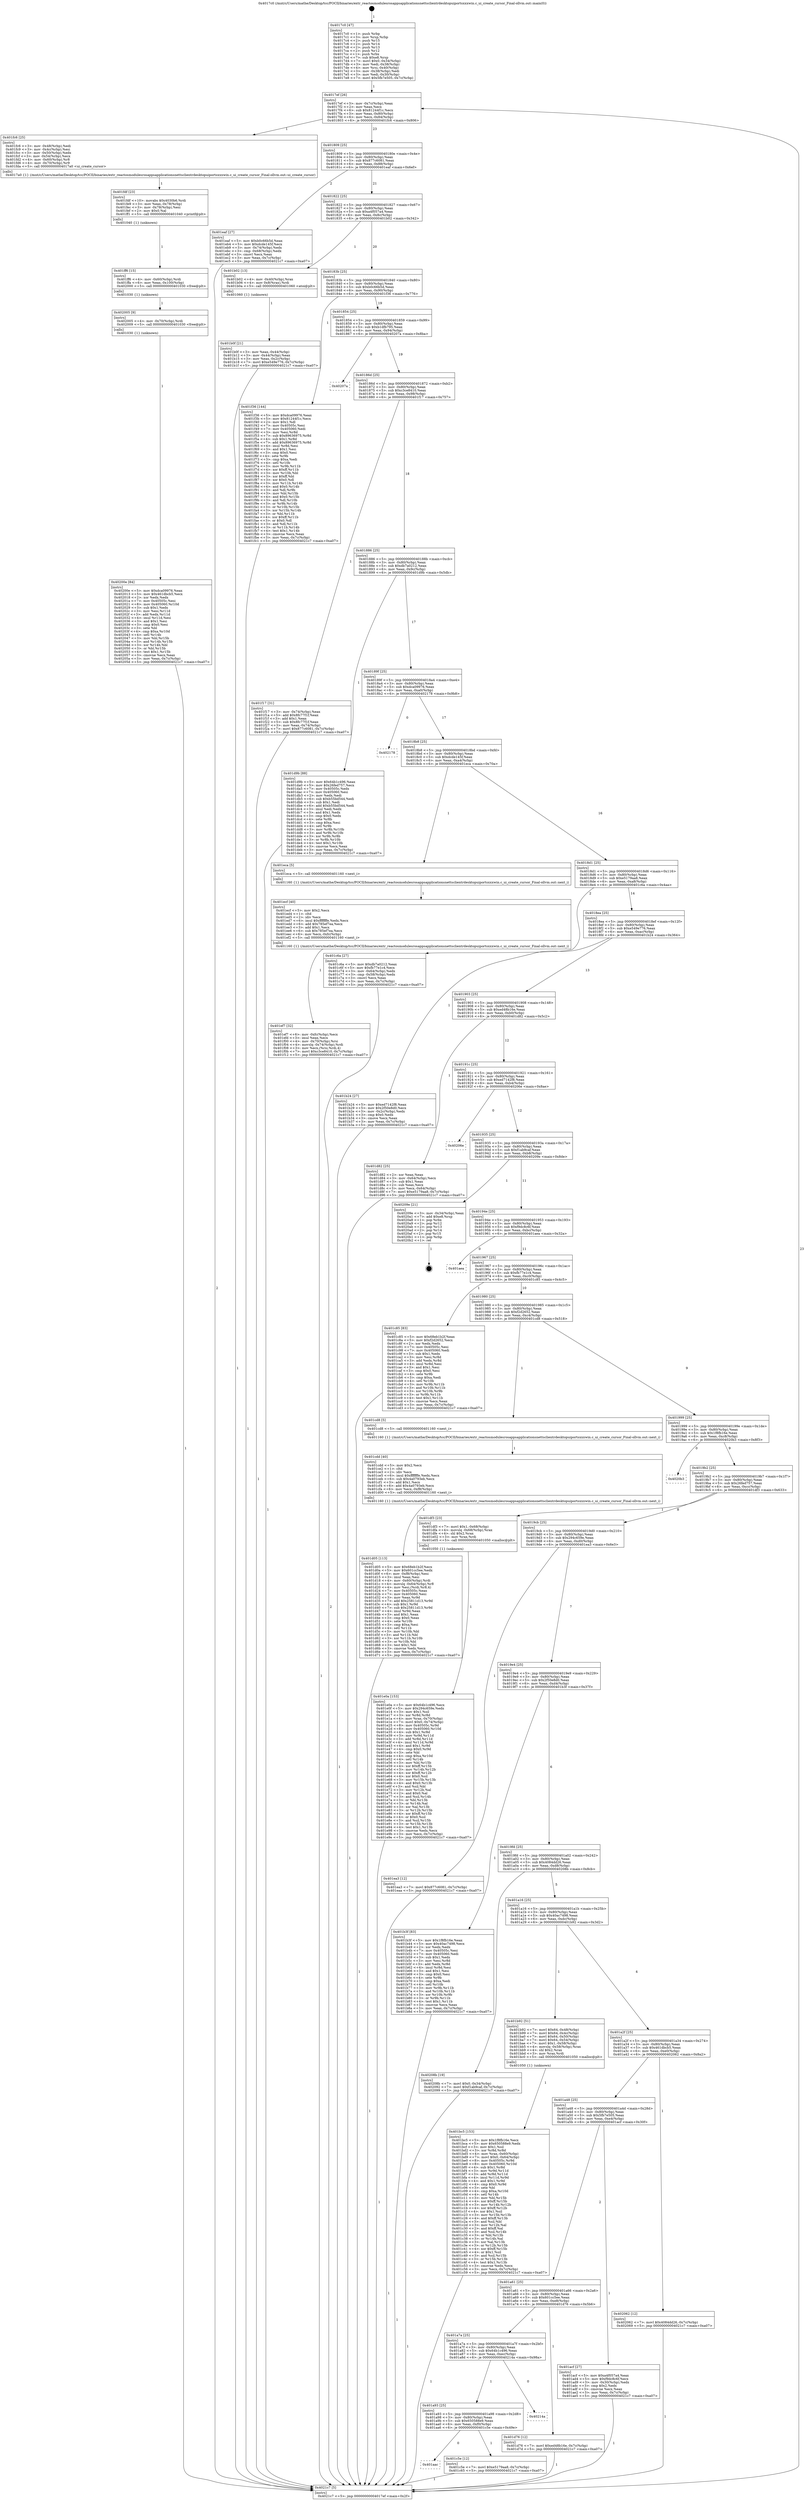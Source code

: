 digraph "0x4017c0" {
  label = "0x4017c0 (/mnt/c/Users/mathe/Desktop/tcc/POCII/binaries/extr_reactosmodulesrosappsapplicationsnettsclientrdesktopuiportsxxxwin.c_ui_create_cursor_Final-ollvm.out::main(0))"
  labelloc = "t"
  node[shape=record]

  Entry [label="",width=0.3,height=0.3,shape=circle,fillcolor=black,style=filled]
  "0x4017ef" [label="{
     0x4017ef [26]\l
     | [instrs]\l
     &nbsp;&nbsp;0x4017ef \<+3\>: mov -0x7c(%rbp),%eax\l
     &nbsp;&nbsp;0x4017f2 \<+2\>: mov %eax,%ecx\l
     &nbsp;&nbsp;0x4017f4 \<+6\>: sub $0x81244f1c,%ecx\l
     &nbsp;&nbsp;0x4017fa \<+3\>: mov %eax,-0x80(%rbp)\l
     &nbsp;&nbsp;0x4017fd \<+6\>: mov %ecx,-0x84(%rbp)\l
     &nbsp;&nbsp;0x401803 \<+6\>: je 0000000000401fc6 \<main+0x806\>\l
  }"]
  "0x401fc6" [label="{
     0x401fc6 [25]\l
     | [instrs]\l
     &nbsp;&nbsp;0x401fc6 \<+3\>: mov -0x48(%rbp),%edi\l
     &nbsp;&nbsp;0x401fc9 \<+3\>: mov -0x4c(%rbp),%esi\l
     &nbsp;&nbsp;0x401fcc \<+3\>: mov -0x50(%rbp),%edx\l
     &nbsp;&nbsp;0x401fcf \<+3\>: mov -0x54(%rbp),%ecx\l
     &nbsp;&nbsp;0x401fd2 \<+4\>: mov -0x60(%rbp),%r8\l
     &nbsp;&nbsp;0x401fd6 \<+4\>: mov -0x70(%rbp),%r9\l
     &nbsp;&nbsp;0x401fda \<+5\>: call 00000000004017a0 \<ui_create_cursor\>\l
     | [calls]\l
     &nbsp;&nbsp;0x4017a0 \{1\} (/mnt/c/Users/mathe/Desktop/tcc/POCII/binaries/extr_reactosmodulesrosappsapplicationsnettsclientrdesktopuiportsxxxwin.c_ui_create_cursor_Final-ollvm.out::ui_create_cursor)\l
  }"]
  "0x401809" [label="{
     0x401809 [25]\l
     | [instrs]\l
     &nbsp;&nbsp;0x401809 \<+5\>: jmp 000000000040180e \<main+0x4e\>\l
     &nbsp;&nbsp;0x40180e \<+3\>: mov -0x80(%rbp),%eax\l
     &nbsp;&nbsp;0x401811 \<+5\>: sub $0x877c6081,%eax\l
     &nbsp;&nbsp;0x401816 \<+6\>: mov %eax,-0x88(%rbp)\l
     &nbsp;&nbsp;0x40181c \<+6\>: je 0000000000401eaf \<main+0x6ef\>\l
  }"]
  Exit [label="",width=0.3,height=0.3,shape=circle,fillcolor=black,style=filled,peripheries=2]
  "0x401eaf" [label="{
     0x401eaf [27]\l
     | [instrs]\l
     &nbsp;&nbsp;0x401eaf \<+5\>: mov $0xb0c66b5d,%eax\l
     &nbsp;&nbsp;0x401eb4 \<+5\>: mov $0xdcde145f,%ecx\l
     &nbsp;&nbsp;0x401eb9 \<+3\>: mov -0x74(%rbp),%edx\l
     &nbsp;&nbsp;0x401ebc \<+3\>: cmp -0x68(%rbp),%edx\l
     &nbsp;&nbsp;0x401ebf \<+3\>: cmovl %ecx,%eax\l
     &nbsp;&nbsp;0x401ec2 \<+3\>: mov %eax,-0x7c(%rbp)\l
     &nbsp;&nbsp;0x401ec5 \<+5\>: jmp 00000000004021c7 \<main+0xa07\>\l
  }"]
  "0x401822" [label="{
     0x401822 [25]\l
     | [instrs]\l
     &nbsp;&nbsp;0x401822 \<+5\>: jmp 0000000000401827 \<main+0x67\>\l
     &nbsp;&nbsp;0x401827 \<+3\>: mov -0x80(%rbp),%eax\l
     &nbsp;&nbsp;0x40182a \<+5\>: sub $0xa4f057a4,%eax\l
     &nbsp;&nbsp;0x40182f \<+6\>: mov %eax,-0x8c(%rbp)\l
     &nbsp;&nbsp;0x401835 \<+6\>: je 0000000000401b02 \<main+0x342\>\l
  }"]
  "0x40200e" [label="{
     0x40200e [84]\l
     | [instrs]\l
     &nbsp;&nbsp;0x40200e \<+5\>: mov $0xdca09976,%eax\l
     &nbsp;&nbsp;0x402013 \<+5\>: mov $0x461dbcb5,%ecx\l
     &nbsp;&nbsp;0x402018 \<+2\>: xor %edx,%edx\l
     &nbsp;&nbsp;0x40201a \<+7\>: mov 0x40505c,%esi\l
     &nbsp;&nbsp;0x402021 \<+8\>: mov 0x405060,%r10d\l
     &nbsp;&nbsp;0x402029 \<+3\>: sub $0x1,%edx\l
     &nbsp;&nbsp;0x40202c \<+3\>: mov %esi,%r11d\l
     &nbsp;&nbsp;0x40202f \<+3\>: add %edx,%r11d\l
     &nbsp;&nbsp;0x402032 \<+4\>: imul %r11d,%esi\l
     &nbsp;&nbsp;0x402036 \<+3\>: and $0x1,%esi\l
     &nbsp;&nbsp;0x402039 \<+3\>: cmp $0x0,%esi\l
     &nbsp;&nbsp;0x40203c \<+3\>: sete %bl\l
     &nbsp;&nbsp;0x40203f \<+4\>: cmp $0xa,%r10d\l
     &nbsp;&nbsp;0x402043 \<+4\>: setl %r14b\l
     &nbsp;&nbsp;0x402047 \<+3\>: mov %bl,%r15b\l
     &nbsp;&nbsp;0x40204a \<+3\>: and %r14b,%r15b\l
     &nbsp;&nbsp;0x40204d \<+3\>: xor %r14b,%bl\l
     &nbsp;&nbsp;0x402050 \<+3\>: or %bl,%r15b\l
     &nbsp;&nbsp;0x402053 \<+4\>: test $0x1,%r15b\l
     &nbsp;&nbsp;0x402057 \<+3\>: cmovne %ecx,%eax\l
     &nbsp;&nbsp;0x40205a \<+3\>: mov %eax,-0x7c(%rbp)\l
     &nbsp;&nbsp;0x40205d \<+5\>: jmp 00000000004021c7 \<main+0xa07\>\l
  }"]
  "0x401b02" [label="{
     0x401b02 [13]\l
     | [instrs]\l
     &nbsp;&nbsp;0x401b02 \<+4\>: mov -0x40(%rbp),%rax\l
     &nbsp;&nbsp;0x401b06 \<+4\>: mov 0x8(%rax),%rdi\l
     &nbsp;&nbsp;0x401b0a \<+5\>: call 0000000000401060 \<atoi@plt\>\l
     | [calls]\l
     &nbsp;&nbsp;0x401060 \{1\} (unknown)\l
  }"]
  "0x40183b" [label="{
     0x40183b [25]\l
     | [instrs]\l
     &nbsp;&nbsp;0x40183b \<+5\>: jmp 0000000000401840 \<main+0x80\>\l
     &nbsp;&nbsp;0x401840 \<+3\>: mov -0x80(%rbp),%eax\l
     &nbsp;&nbsp;0x401843 \<+5\>: sub $0xb0c66b5d,%eax\l
     &nbsp;&nbsp;0x401848 \<+6\>: mov %eax,-0x90(%rbp)\l
     &nbsp;&nbsp;0x40184e \<+6\>: je 0000000000401f36 \<main+0x776\>\l
  }"]
  "0x402005" [label="{
     0x402005 [9]\l
     | [instrs]\l
     &nbsp;&nbsp;0x402005 \<+4\>: mov -0x70(%rbp),%rdi\l
     &nbsp;&nbsp;0x402009 \<+5\>: call 0000000000401030 \<free@plt\>\l
     | [calls]\l
     &nbsp;&nbsp;0x401030 \{1\} (unknown)\l
  }"]
  "0x401f36" [label="{
     0x401f36 [144]\l
     | [instrs]\l
     &nbsp;&nbsp;0x401f36 \<+5\>: mov $0xdca09976,%eax\l
     &nbsp;&nbsp;0x401f3b \<+5\>: mov $0x81244f1c,%ecx\l
     &nbsp;&nbsp;0x401f40 \<+2\>: mov $0x1,%dl\l
     &nbsp;&nbsp;0x401f42 \<+7\>: mov 0x40505c,%esi\l
     &nbsp;&nbsp;0x401f49 \<+7\>: mov 0x405060,%edi\l
     &nbsp;&nbsp;0x401f50 \<+3\>: mov %esi,%r8d\l
     &nbsp;&nbsp;0x401f53 \<+7\>: sub $0x89636975,%r8d\l
     &nbsp;&nbsp;0x401f5a \<+4\>: sub $0x1,%r8d\l
     &nbsp;&nbsp;0x401f5e \<+7\>: add $0x89636975,%r8d\l
     &nbsp;&nbsp;0x401f65 \<+4\>: imul %r8d,%esi\l
     &nbsp;&nbsp;0x401f69 \<+3\>: and $0x1,%esi\l
     &nbsp;&nbsp;0x401f6c \<+3\>: cmp $0x0,%esi\l
     &nbsp;&nbsp;0x401f6f \<+4\>: sete %r9b\l
     &nbsp;&nbsp;0x401f73 \<+3\>: cmp $0xa,%edi\l
     &nbsp;&nbsp;0x401f76 \<+4\>: setl %r10b\l
     &nbsp;&nbsp;0x401f7a \<+3\>: mov %r9b,%r11b\l
     &nbsp;&nbsp;0x401f7d \<+4\>: xor $0xff,%r11b\l
     &nbsp;&nbsp;0x401f81 \<+3\>: mov %r10b,%bl\l
     &nbsp;&nbsp;0x401f84 \<+3\>: xor $0xff,%bl\l
     &nbsp;&nbsp;0x401f87 \<+3\>: xor $0x0,%dl\l
     &nbsp;&nbsp;0x401f8a \<+3\>: mov %r11b,%r14b\l
     &nbsp;&nbsp;0x401f8d \<+4\>: and $0x0,%r14b\l
     &nbsp;&nbsp;0x401f91 \<+3\>: and %dl,%r9b\l
     &nbsp;&nbsp;0x401f94 \<+3\>: mov %bl,%r15b\l
     &nbsp;&nbsp;0x401f97 \<+4\>: and $0x0,%r15b\l
     &nbsp;&nbsp;0x401f9b \<+3\>: and %dl,%r10b\l
     &nbsp;&nbsp;0x401f9e \<+3\>: or %r9b,%r14b\l
     &nbsp;&nbsp;0x401fa1 \<+3\>: or %r10b,%r15b\l
     &nbsp;&nbsp;0x401fa4 \<+3\>: xor %r15b,%r14b\l
     &nbsp;&nbsp;0x401fa7 \<+3\>: or %bl,%r11b\l
     &nbsp;&nbsp;0x401faa \<+4\>: xor $0xff,%r11b\l
     &nbsp;&nbsp;0x401fae \<+3\>: or $0x0,%dl\l
     &nbsp;&nbsp;0x401fb1 \<+3\>: and %dl,%r11b\l
     &nbsp;&nbsp;0x401fb4 \<+3\>: or %r11b,%r14b\l
     &nbsp;&nbsp;0x401fb7 \<+4\>: test $0x1,%r14b\l
     &nbsp;&nbsp;0x401fbb \<+3\>: cmovne %ecx,%eax\l
     &nbsp;&nbsp;0x401fbe \<+3\>: mov %eax,-0x7c(%rbp)\l
     &nbsp;&nbsp;0x401fc1 \<+5\>: jmp 00000000004021c7 \<main+0xa07\>\l
  }"]
  "0x401854" [label="{
     0x401854 [25]\l
     | [instrs]\l
     &nbsp;&nbsp;0x401854 \<+5\>: jmp 0000000000401859 \<main+0x99\>\l
     &nbsp;&nbsp;0x401859 \<+3\>: mov -0x80(%rbp),%eax\l
     &nbsp;&nbsp;0x40185c \<+5\>: sub $0xb1dfb795,%eax\l
     &nbsp;&nbsp;0x401861 \<+6\>: mov %eax,-0x94(%rbp)\l
     &nbsp;&nbsp;0x401867 \<+6\>: je 000000000040207a \<main+0x8ba\>\l
  }"]
  "0x401ff6" [label="{
     0x401ff6 [15]\l
     | [instrs]\l
     &nbsp;&nbsp;0x401ff6 \<+4\>: mov -0x60(%rbp),%rdi\l
     &nbsp;&nbsp;0x401ffa \<+6\>: mov %eax,-0x100(%rbp)\l
     &nbsp;&nbsp;0x402000 \<+5\>: call 0000000000401030 \<free@plt\>\l
     | [calls]\l
     &nbsp;&nbsp;0x401030 \{1\} (unknown)\l
  }"]
  "0x40207a" [label="{
     0x40207a\l
  }", style=dashed]
  "0x40186d" [label="{
     0x40186d [25]\l
     | [instrs]\l
     &nbsp;&nbsp;0x40186d \<+5\>: jmp 0000000000401872 \<main+0xb2\>\l
     &nbsp;&nbsp;0x401872 \<+3\>: mov -0x80(%rbp),%eax\l
     &nbsp;&nbsp;0x401875 \<+5\>: sub $0xc3ce8410,%eax\l
     &nbsp;&nbsp;0x40187a \<+6\>: mov %eax,-0x98(%rbp)\l
     &nbsp;&nbsp;0x401880 \<+6\>: je 0000000000401f17 \<main+0x757\>\l
  }"]
  "0x401fdf" [label="{
     0x401fdf [23]\l
     | [instrs]\l
     &nbsp;&nbsp;0x401fdf \<+10\>: movabs $0x4030b6,%rdi\l
     &nbsp;&nbsp;0x401fe9 \<+3\>: mov %eax,-0x78(%rbp)\l
     &nbsp;&nbsp;0x401fec \<+3\>: mov -0x78(%rbp),%esi\l
     &nbsp;&nbsp;0x401fef \<+2\>: mov $0x0,%al\l
     &nbsp;&nbsp;0x401ff1 \<+5\>: call 0000000000401040 \<printf@plt\>\l
     | [calls]\l
     &nbsp;&nbsp;0x401040 \{1\} (unknown)\l
  }"]
  "0x401f17" [label="{
     0x401f17 [31]\l
     | [instrs]\l
     &nbsp;&nbsp;0x401f17 \<+3\>: mov -0x74(%rbp),%eax\l
     &nbsp;&nbsp;0x401f1a \<+5\>: add $0x8fc77f1f,%eax\l
     &nbsp;&nbsp;0x401f1f \<+3\>: add $0x1,%eax\l
     &nbsp;&nbsp;0x401f22 \<+5\>: sub $0x8fc77f1f,%eax\l
     &nbsp;&nbsp;0x401f27 \<+3\>: mov %eax,-0x74(%rbp)\l
     &nbsp;&nbsp;0x401f2a \<+7\>: movl $0x877c6081,-0x7c(%rbp)\l
     &nbsp;&nbsp;0x401f31 \<+5\>: jmp 00000000004021c7 \<main+0xa07\>\l
  }"]
  "0x401886" [label="{
     0x401886 [25]\l
     | [instrs]\l
     &nbsp;&nbsp;0x401886 \<+5\>: jmp 000000000040188b \<main+0xcb\>\l
     &nbsp;&nbsp;0x40188b \<+3\>: mov -0x80(%rbp),%eax\l
     &nbsp;&nbsp;0x40188e \<+5\>: sub $0xdb7a0212,%eax\l
     &nbsp;&nbsp;0x401893 \<+6\>: mov %eax,-0x9c(%rbp)\l
     &nbsp;&nbsp;0x401899 \<+6\>: je 0000000000401d9b \<main+0x5db\>\l
  }"]
  "0x401ef7" [label="{
     0x401ef7 [32]\l
     | [instrs]\l
     &nbsp;&nbsp;0x401ef7 \<+6\>: mov -0xfc(%rbp),%ecx\l
     &nbsp;&nbsp;0x401efd \<+3\>: imul %eax,%ecx\l
     &nbsp;&nbsp;0x401f00 \<+4\>: mov -0x70(%rbp),%rsi\l
     &nbsp;&nbsp;0x401f04 \<+4\>: movslq -0x74(%rbp),%rdi\l
     &nbsp;&nbsp;0x401f08 \<+3\>: mov %ecx,(%rsi,%rdi,4)\l
     &nbsp;&nbsp;0x401f0b \<+7\>: movl $0xc3ce8410,-0x7c(%rbp)\l
     &nbsp;&nbsp;0x401f12 \<+5\>: jmp 00000000004021c7 \<main+0xa07\>\l
  }"]
  "0x401d9b" [label="{
     0x401d9b [88]\l
     | [instrs]\l
     &nbsp;&nbsp;0x401d9b \<+5\>: mov $0x64b1c496,%eax\l
     &nbsp;&nbsp;0x401da0 \<+5\>: mov $0x26fed757,%ecx\l
     &nbsp;&nbsp;0x401da5 \<+7\>: mov 0x40505c,%edx\l
     &nbsp;&nbsp;0x401dac \<+7\>: mov 0x405060,%esi\l
     &nbsp;&nbsp;0x401db3 \<+2\>: mov %edx,%edi\l
     &nbsp;&nbsp;0x401db5 \<+6\>: sub $0xb55bd544,%edi\l
     &nbsp;&nbsp;0x401dbb \<+3\>: sub $0x1,%edi\l
     &nbsp;&nbsp;0x401dbe \<+6\>: add $0xb55bd544,%edi\l
     &nbsp;&nbsp;0x401dc4 \<+3\>: imul %edi,%edx\l
     &nbsp;&nbsp;0x401dc7 \<+3\>: and $0x1,%edx\l
     &nbsp;&nbsp;0x401dca \<+3\>: cmp $0x0,%edx\l
     &nbsp;&nbsp;0x401dcd \<+4\>: sete %r8b\l
     &nbsp;&nbsp;0x401dd1 \<+3\>: cmp $0xa,%esi\l
     &nbsp;&nbsp;0x401dd4 \<+4\>: setl %r9b\l
     &nbsp;&nbsp;0x401dd8 \<+3\>: mov %r8b,%r10b\l
     &nbsp;&nbsp;0x401ddb \<+3\>: and %r9b,%r10b\l
     &nbsp;&nbsp;0x401dde \<+3\>: xor %r9b,%r8b\l
     &nbsp;&nbsp;0x401de1 \<+3\>: or %r8b,%r10b\l
     &nbsp;&nbsp;0x401de4 \<+4\>: test $0x1,%r10b\l
     &nbsp;&nbsp;0x401de8 \<+3\>: cmovne %ecx,%eax\l
     &nbsp;&nbsp;0x401deb \<+3\>: mov %eax,-0x7c(%rbp)\l
     &nbsp;&nbsp;0x401dee \<+5\>: jmp 00000000004021c7 \<main+0xa07\>\l
  }"]
  "0x40189f" [label="{
     0x40189f [25]\l
     | [instrs]\l
     &nbsp;&nbsp;0x40189f \<+5\>: jmp 00000000004018a4 \<main+0xe4\>\l
     &nbsp;&nbsp;0x4018a4 \<+3\>: mov -0x80(%rbp),%eax\l
     &nbsp;&nbsp;0x4018a7 \<+5\>: sub $0xdca09976,%eax\l
     &nbsp;&nbsp;0x4018ac \<+6\>: mov %eax,-0xa0(%rbp)\l
     &nbsp;&nbsp;0x4018b2 \<+6\>: je 0000000000402178 \<main+0x9b8\>\l
  }"]
  "0x401ecf" [label="{
     0x401ecf [40]\l
     | [instrs]\l
     &nbsp;&nbsp;0x401ecf \<+5\>: mov $0x2,%ecx\l
     &nbsp;&nbsp;0x401ed4 \<+1\>: cltd\l
     &nbsp;&nbsp;0x401ed5 \<+2\>: idiv %ecx\l
     &nbsp;&nbsp;0x401ed7 \<+6\>: imul $0xfffffffe,%edx,%ecx\l
     &nbsp;&nbsp;0x401edd \<+6\>: add $0x785ef7ea,%ecx\l
     &nbsp;&nbsp;0x401ee3 \<+3\>: add $0x1,%ecx\l
     &nbsp;&nbsp;0x401ee6 \<+6\>: sub $0x785ef7ea,%ecx\l
     &nbsp;&nbsp;0x401eec \<+6\>: mov %ecx,-0xfc(%rbp)\l
     &nbsp;&nbsp;0x401ef2 \<+5\>: call 0000000000401160 \<next_i\>\l
     | [calls]\l
     &nbsp;&nbsp;0x401160 \{1\} (/mnt/c/Users/mathe/Desktop/tcc/POCII/binaries/extr_reactosmodulesrosappsapplicationsnettsclientrdesktopuiportsxxxwin.c_ui_create_cursor_Final-ollvm.out::next_i)\l
  }"]
  "0x402178" [label="{
     0x402178\l
  }", style=dashed]
  "0x4018b8" [label="{
     0x4018b8 [25]\l
     | [instrs]\l
     &nbsp;&nbsp;0x4018b8 \<+5\>: jmp 00000000004018bd \<main+0xfd\>\l
     &nbsp;&nbsp;0x4018bd \<+3\>: mov -0x80(%rbp),%eax\l
     &nbsp;&nbsp;0x4018c0 \<+5\>: sub $0xdcde145f,%eax\l
     &nbsp;&nbsp;0x4018c5 \<+6\>: mov %eax,-0xa4(%rbp)\l
     &nbsp;&nbsp;0x4018cb \<+6\>: je 0000000000401eca \<main+0x70a\>\l
  }"]
  "0x401e0a" [label="{
     0x401e0a [153]\l
     | [instrs]\l
     &nbsp;&nbsp;0x401e0a \<+5\>: mov $0x64b1c496,%ecx\l
     &nbsp;&nbsp;0x401e0f \<+5\>: mov $0x294c659e,%edx\l
     &nbsp;&nbsp;0x401e14 \<+3\>: mov $0x1,%sil\l
     &nbsp;&nbsp;0x401e17 \<+3\>: xor %r8d,%r8d\l
     &nbsp;&nbsp;0x401e1a \<+4\>: mov %rax,-0x70(%rbp)\l
     &nbsp;&nbsp;0x401e1e \<+7\>: movl $0x0,-0x74(%rbp)\l
     &nbsp;&nbsp;0x401e25 \<+8\>: mov 0x40505c,%r9d\l
     &nbsp;&nbsp;0x401e2d \<+8\>: mov 0x405060,%r10d\l
     &nbsp;&nbsp;0x401e35 \<+4\>: sub $0x1,%r8d\l
     &nbsp;&nbsp;0x401e39 \<+3\>: mov %r9d,%r11d\l
     &nbsp;&nbsp;0x401e3c \<+3\>: add %r8d,%r11d\l
     &nbsp;&nbsp;0x401e3f \<+4\>: imul %r11d,%r9d\l
     &nbsp;&nbsp;0x401e43 \<+4\>: and $0x1,%r9d\l
     &nbsp;&nbsp;0x401e47 \<+4\>: cmp $0x0,%r9d\l
     &nbsp;&nbsp;0x401e4b \<+3\>: sete %bl\l
     &nbsp;&nbsp;0x401e4e \<+4\>: cmp $0xa,%r10d\l
     &nbsp;&nbsp;0x401e52 \<+4\>: setl %r14b\l
     &nbsp;&nbsp;0x401e56 \<+3\>: mov %bl,%r15b\l
     &nbsp;&nbsp;0x401e59 \<+4\>: xor $0xff,%r15b\l
     &nbsp;&nbsp;0x401e5d \<+3\>: mov %r14b,%r12b\l
     &nbsp;&nbsp;0x401e60 \<+4\>: xor $0xff,%r12b\l
     &nbsp;&nbsp;0x401e64 \<+4\>: xor $0x0,%sil\l
     &nbsp;&nbsp;0x401e68 \<+3\>: mov %r15b,%r13b\l
     &nbsp;&nbsp;0x401e6b \<+4\>: and $0x0,%r13b\l
     &nbsp;&nbsp;0x401e6f \<+3\>: and %sil,%bl\l
     &nbsp;&nbsp;0x401e72 \<+3\>: mov %r12b,%al\l
     &nbsp;&nbsp;0x401e75 \<+2\>: and $0x0,%al\l
     &nbsp;&nbsp;0x401e77 \<+3\>: and %sil,%r14b\l
     &nbsp;&nbsp;0x401e7a \<+3\>: or %bl,%r13b\l
     &nbsp;&nbsp;0x401e7d \<+3\>: or %r14b,%al\l
     &nbsp;&nbsp;0x401e80 \<+3\>: xor %al,%r13b\l
     &nbsp;&nbsp;0x401e83 \<+3\>: or %r12b,%r15b\l
     &nbsp;&nbsp;0x401e86 \<+4\>: xor $0xff,%r15b\l
     &nbsp;&nbsp;0x401e8a \<+4\>: or $0x0,%sil\l
     &nbsp;&nbsp;0x401e8e \<+3\>: and %sil,%r15b\l
     &nbsp;&nbsp;0x401e91 \<+3\>: or %r15b,%r13b\l
     &nbsp;&nbsp;0x401e94 \<+4\>: test $0x1,%r13b\l
     &nbsp;&nbsp;0x401e98 \<+3\>: cmovne %edx,%ecx\l
     &nbsp;&nbsp;0x401e9b \<+3\>: mov %ecx,-0x7c(%rbp)\l
     &nbsp;&nbsp;0x401e9e \<+5\>: jmp 00000000004021c7 \<main+0xa07\>\l
  }"]
  "0x401eca" [label="{
     0x401eca [5]\l
     | [instrs]\l
     &nbsp;&nbsp;0x401eca \<+5\>: call 0000000000401160 \<next_i\>\l
     | [calls]\l
     &nbsp;&nbsp;0x401160 \{1\} (/mnt/c/Users/mathe/Desktop/tcc/POCII/binaries/extr_reactosmodulesrosappsapplicationsnettsclientrdesktopuiportsxxxwin.c_ui_create_cursor_Final-ollvm.out::next_i)\l
  }"]
  "0x4018d1" [label="{
     0x4018d1 [25]\l
     | [instrs]\l
     &nbsp;&nbsp;0x4018d1 \<+5\>: jmp 00000000004018d6 \<main+0x116\>\l
     &nbsp;&nbsp;0x4018d6 \<+3\>: mov -0x80(%rbp),%eax\l
     &nbsp;&nbsp;0x4018d9 \<+5\>: sub $0xe5179aa8,%eax\l
     &nbsp;&nbsp;0x4018de \<+6\>: mov %eax,-0xa8(%rbp)\l
     &nbsp;&nbsp;0x4018e4 \<+6\>: je 0000000000401c6a \<main+0x4aa\>\l
  }"]
  "0x401d05" [label="{
     0x401d05 [113]\l
     | [instrs]\l
     &nbsp;&nbsp;0x401d05 \<+5\>: mov $0x68eb1b2f,%ecx\l
     &nbsp;&nbsp;0x401d0a \<+5\>: mov $0x601cc5ee,%edx\l
     &nbsp;&nbsp;0x401d0f \<+6\>: mov -0xf8(%rbp),%esi\l
     &nbsp;&nbsp;0x401d15 \<+3\>: imul %eax,%esi\l
     &nbsp;&nbsp;0x401d18 \<+4\>: mov -0x60(%rbp),%rdi\l
     &nbsp;&nbsp;0x401d1c \<+4\>: movslq -0x64(%rbp),%r8\l
     &nbsp;&nbsp;0x401d20 \<+4\>: mov %esi,(%rdi,%r8,4)\l
     &nbsp;&nbsp;0x401d24 \<+7\>: mov 0x40505c,%eax\l
     &nbsp;&nbsp;0x401d2b \<+7\>: mov 0x405060,%esi\l
     &nbsp;&nbsp;0x401d32 \<+3\>: mov %eax,%r9d\l
     &nbsp;&nbsp;0x401d35 \<+7\>: add $0x25811d13,%r9d\l
     &nbsp;&nbsp;0x401d3c \<+4\>: sub $0x1,%r9d\l
     &nbsp;&nbsp;0x401d40 \<+7\>: sub $0x25811d13,%r9d\l
     &nbsp;&nbsp;0x401d47 \<+4\>: imul %r9d,%eax\l
     &nbsp;&nbsp;0x401d4b \<+3\>: and $0x1,%eax\l
     &nbsp;&nbsp;0x401d4e \<+3\>: cmp $0x0,%eax\l
     &nbsp;&nbsp;0x401d51 \<+4\>: sete %r10b\l
     &nbsp;&nbsp;0x401d55 \<+3\>: cmp $0xa,%esi\l
     &nbsp;&nbsp;0x401d58 \<+4\>: setl %r11b\l
     &nbsp;&nbsp;0x401d5c \<+3\>: mov %r10b,%bl\l
     &nbsp;&nbsp;0x401d5f \<+3\>: and %r11b,%bl\l
     &nbsp;&nbsp;0x401d62 \<+3\>: xor %r11b,%r10b\l
     &nbsp;&nbsp;0x401d65 \<+3\>: or %r10b,%bl\l
     &nbsp;&nbsp;0x401d68 \<+3\>: test $0x1,%bl\l
     &nbsp;&nbsp;0x401d6b \<+3\>: cmovne %edx,%ecx\l
     &nbsp;&nbsp;0x401d6e \<+3\>: mov %ecx,-0x7c(%rbp)\l
     &nbsp;&nbsp;0x401d71 \<+5\>: jmp 00000000004021c7 \<main+0xa07\>\l
  }"]
  "0x401c6a" [label="{
     0x401c6a [27]\l
     | [instrs]\l
     &nbsp;&nbsp;0x401c6a \<+5\>: mov $0xdb7a0212,%eax\l
     &nbsp;&nbsp;0x401c6f \<+5\>: mov $0xfb77e1c4,%ecx\l
     &nbsp;&nbsp;0x401c74 \<+3\>: mov -0x64(%rbp),%edx\l
     &nbsp;&nbsp;0x401c77 \<+3\>: cmp -0x58(%rbp),%edx\l
     &nbsp;&nbsp;0x401c7a \<+3\>: cmovl %ecx,%eax\l
     &nbsp;&nbsp;0x401c7d \<+3\>: mov %eax,-0x7c(%rbp)\l
     &nbsp;&nbsp;0x401c80 \<+5\>: jmp 00000000004021c7 \<main+0xa07\>\l
  }"]
  "0x4018ea" [label="{
     0x4018ea [25]\l
     | [instrs]\l
     &nbsp;&nbsp;0x4018ea \<+5\>: jmp 00000000004018ef \<main+0x12f\>\l
     &nbsp;&nbsp;0x4018ef \<+3\>: mov -0x80(%rbp),%eax\l
     &nbsp;&nbsp;0x4018f2 \<+5\>: sub $0xe549e776,%eax\l
     &nbsp;&nbsp;0x4018f7 \<+6\>: mov %eax,-0xac(%rbp)\l
     &nbsp;&nbsp;0x4018fd \<+6\>: je 0000000000401b24 \<main+0x364\>\l
  }"]
  "0x401cdd" [label="{
     0x401cdd [40]\l
     | [instrs]\l
     &nbsp;&nbsp;0x401cdd \<+5\>: mov $0x2,%ecx\l
     &nbsp;&nbsp;0x401ce2 \<+1\>: cltd\l
     &nbsp;&nbsp;0x401ce3 \<+2\>: idiv %ecx\l
     &nbsp;&nbsp;0x401ce5 \<+6\>: imul $0xfffffffe,%edx,%ecx\l
     &nbsp;&nbsp;0x401ceb \<+6\>: sub $0x4a0793eb,%ecx\l
     &nbsp;&nbsp;0x401cf1 \<+3\>: add $0x1,%ecx\l
     &nbsp;&nbsp;0x401cf4 \<+6\>: add $0x4a0793eb,%ecx\l
     &nbsp;&nbsp;0x401cfa \<+6\>: mov %ecx,-0xf8(%rbp)\l
     &nbsp;&nbsp;0x401d00 \<+5\>: call 0000000000401160 \<next_i\>\l
     | [calls]\l
     &nbsp;&nbsp;0x401160 \{1\} (/mnt/c/Users/mathe/Desktop/tcc/POCII/binaries/extr_reactosmodulesrosappsapplicationsnettsclientrdesktopuiportsxxxwin.c_ui_create_cursor_Final-ollvm.out::next_i)\l
  }"]
  "0x401b24" [label="{
     0x401b24 [27]\l
     | [instrs]\l
     &nbsp;&nbsp;0x401b24 \<+5\>: mov $0xed7142f8,%eax\l
     &nbsp;&nbsp;0x401b29 \<+5\>: mov $0x2f50e8d0,%ecx\l
     &nbsp;&nbsp;0x401b2e \<+3\>: mov -0x2c(%rbp),%edx\l
     &nbsp;&nbsp;0x401b31 \<+3\>: cmp $0x0,%edx\l
     &nbsp;&nbsp;0x401b34 \<+3\>: cmove %ecx,%eax\l
     &nbsp;&nbsp;0x401b37 \<+3\>: mov %eax,-0x7c(%rbp)\l
     &nbsp;&nbsp;0x401b3a \<+5\>: jmp 00000000004021c7 \<main+0xa07\>\l
  }"]
  "0x401903" [label="{
     0x401903 [25]\l
     | [instrs]\l
     &nbsp;&nbsp;0x401903 \<+5\>: jmp 0000000000401908 \<main+0x148\>\l
     &nbsp;&nbsp;0x401908 \<+3\>: mov -0x80(%rbp),%eax\l
     &nbsp;&nbsp;0x40190b \<+5\>: sub $0xed48b16e,%eax\l
     &nbsp;&nbsp;0x401910 \<+6\>: mov %eax,-0xb0(%rbp)\l
     &nbsp;&nbsp;0x401916 \<+6\>: je 0000000000401d82 \<main+0x5c2\>\l
  }"]
  "0x401aac" [label="{
     0x401aac\l
  }", style=dashed]
  "0x401d82" [label="{
     0x401d82 [25]\l
     | [instrs]\l
     &nbsp;&nbsp;0x401d82 \<+2\>: xor %eax,%eax\l
     &nbsp;&nbsp;0x401d84 \<+3\>: mov -0x64(%rbp),%ecx\l
     &nbsp;&nbsp;0x401d87 \<+3\>: sub $0x1,%eax\l
     &nbsp;&nbsp;0x401d8a \<+2\>: sub %eax,%ecx\l
     &nbsp;&nbsp;0x401d8c \<+3\>: mov %ecx,-0x64(%rbp)\l
     &nbsp;&nbsp;0x401d8f \<+7\>: movl $0xe5179aa8,-0x7c(%rbp)\l
     &nbsp;&nbsp;0x401d96 \<+5\>: jmp 00000000004021c7 \<main+0xa07\>\l
  }"]
  "0x40191c" [label="{
     0x40191c [25]\l
     | [instrs]\l
     &nbsp;&nbsp;0x40191c \<+5\>: jmp 0000000000401921 \<main+0x161\>\l
     &nbsp;&nbsp;0x401921 \<+3\>: mov -0x80(%rbp),%eax\l
     &nbsp;&nbsp;0x401924 \<+5\>: sub $0xed7142f8,%eax\l
     &nbsp;&nbsp;0x401929 \<+6\>: mov %eax,-0xb4(%rbp)\l
     &nbsp;&nbsp;0x40192f \<+6\>: je 000000000040206e \<main+0x8ae\>\l
  }"]
  "0x401c5e" [label="{
     0x401c5e [12]\l
     | [instrs]\l
     &nbsp;&nbsp;0x401c5e \<+7\>: movl $0xe5179aa8,-0x7c(%rbp)\l
     &nbsp;&nbsp;0x401c65 \<+5\>: jmp 00000000004021c7 \<main+0xa07\>\l
  }"]
  "0x40206e" [label="{
     0x40206e\l
  }", style=dashed]
  "0x401935" [label="{
     0x401935 [25]\l
     | [instrs]\l
     &nbsp;&nbsp;0x401935 \<+5\>: jmp 000000000040193a \<main+0x17a\>\l
     &nbsp;&nbsp;0x40193a \<+3\>: mov -0x80(%rbp),%eax\l
     &nbsp;&nbsp;0x40193d \<+5\>: sub $0xf1ab9caf,%eax\l
     &nbsp;&nbsp;0x401942 \<+6\>: mov %eax,-0xb8(%rbp)\l
     &nbsp;&nbsp;0x401948 \<+6\>: je 000000000040209e \<main+0x8de\>\l
  }"]
  "0x401a93" [label="{
     0x401a93 [25]\l
     | [instrs]\l
     &nbsp;&nbsp;0x401a93 \<+5\>: jmp 0000000000401a98 \<main+0x2d8\>\l
     &nbsp;&nbsp;0x401a98 \<+3\>: mov -0x80(%rbp),%eax\l
     &nbsp;&nbsp;0x401a9b \<+5\>: sub $0x650588e9,%eax\l
     &nbsp;&nbsp;0x401aa0 \<+6\>: mov %eax,-0xf0(%rbp)\l
     &nbsp;&nbsp;0x401aa6 \<+6\>: je 0000000000401c5e \<main+0x49e\>\l
  }"]
  "0x40209e" [label="{
     0x40209e [21]\l
     | [instrs]\l
     &nbsp;&nbsp;0x40209e \<+3\>: mov -0x34(%rbp),%eax\l
     &nbsp;&nbsp;0x4020a1 \<+7\>: add $0xe8,%rsp\l
     &nbsp;&nbsp;0x4020a8 \<+1\>: pop %rbx\l
     &nbsp;&nbsp;0x4020a9 \<+2\>: pop %r12\l
     &nbsp;&nbsp;0x4020ab \<+2\>: pop %r13\l
     &nbsp;&nbsp;0x4020ad \<+2\>: pop %r14\l
     &nbsp;&nbsp;0x4020af \<+2\>: pop %r15\l
     &nbsp;&nbsp;0x4020b1 \<+1\>: pop %rbp\l
     &nbsp;&nbsp;0x4020b2 \<+1\>: ret\l
  }"]
  "0x40194e" [label="{
     0x40194e [25]\l
     | [instrs]\l
     &nbsp;&nbsp;0x40194e \<+5\>: jmp 0000000000401953 \<main+0x193\>\l
     &nbsp;&nbsp;0x401953 \<+3\>: mov -0x80(%rbp),%eax\l
     &nbsp;&nbsp;0x401956 \<+5\>: sub $0xf9dc8c6f,%eax\l
     &nbsp;&nbsp;0x40195b \<+6\>: mov %eax,-0xbc(%rbp)\l
     &nbsp;&nbsp;0x401961 \<+6\>: je 0000000000401aea \<main+0x32a\>\l
  }"]
  "0x40214a" [label="{
     0x40214a\l
  }", style=dashed]
  "0x401aea" [label="{
     0x401aea\l
  }", style=dashed]
  "0x401967" [label="{
     0x401967 [25]\l
     | [instrs]\l
     &nbsp;&nbsp;0x401967 \<+5\>: jmp 000000000040196c \<main+0x1ac\>\l
     &nbsp;&nbsp;0x40196c \<+3\>: mov -0x80(%rbp),%eax\l
     &nbsp;&nbsp;0x40196f \<+5\>: sub $0xfb77e1c4,%eax\l
     &nbsp;&nbsp;0x401974 \<+6\>: mov %eax,-0xc0(%rbp)\l
     &nbsp;&nbsp;0x40197a \<+6\>: je 0000000000401c85 \<main+0x4c5\>\l
  }"]
  "0x401a7a" [label="{
     0x401a7a [25]\l
     | [instrs]\l
     &nbsp;&nbsp;0x401a7a \<+5\>: jmp 0000000000401a7f \<main+0x2bf\>\l
     &nbsp;&nbsp;0x401a7f \<+3\>: mov -0x80(%rbp),%eax\l
     &nbsp;&nbsp;0x401a82 \<+5\>: sub $0x64b1c496,%eax\l
     &nbsp;&nbsp;0x401a87 \<+6\>: mov %eax,-0xec(%rbp)\l
     &nbsp;&nbsp;0x401a8d \<+6\>: je 000000000040214a \<main+0x98a\>\l
  }"]
  "0x401c85" [label="{
     0x401c85 [83]\l
     | [instrs]\l
     &nbsp;&nbsp;0x401c85 \<+5\>: mov $0x68eb1b2f,%eax\l
     &nbsp;&nbsp;0x401c8a \<+5\>: mov $0xf2d2652,%ecx\l
     &nbsp;&nbsp;0x401c8f \<+2\>: xor %edx,%edx\l
     &nbsp;&nbsp;0x401c91 \<+7\>: mov 0x40505c,%esi\l
     &nbsp;&nbsp;0x401c98 \<+7\>: mov 0x405060,%edi\l
     &nbsp;&nbsp;0x401c9f \<+3\>: sub $0x1,%edx\l
     &nbsp;&nbsp;0x401ca2 \<+3\>: mov %esi,%r8d\l
     &nbsp;&nbsp;0x401ca5 \<+3\>: add %edx,%r8d\l
     &nbsp;&nbsp;0x401ca8 \<+4\>: imul %r8d,%esi\l
     &nbsp;&nbsp;0x401cac \<+3\>: and $0x1,%esi\l
     &nbsp;&nbsp;0x401caf \<+3\>: cmp $0x0,%esi\l
     &nbsp;&nbsp;0x401cb2 \<+4\>: sete %r9b\l
     &nbsp;&nbsp;0x401cb6 \<+3\>: cmp $0xa,%edi\l
     &nbsp;&nbsp;0x401cb9 \<+4\>: setl %r10b\l
     &nbsp;&nbsp;0x401cbd \<+3\>: mov %r9b,%r11b\l
     &nbsp;&nbsp;0x401cc0 \<+3\>: and %r10b,%r11b\l
     &nbsp;&nbsp;0x401cc3 \<+3\>: xor %r10b,%r9b\l
     &nbsp;&nbsp;0x401cc6 \<+3\>: or %r9b,%r11b\l
     &nbsp;&nbsp;0x401cc9 \<+4\>: test $0x1,%r11b\l
     &nbsp;&nbsp;0x401ccd \<+3\>: cmovne %ecx,%eax\l
     &nbsp;&nbsp;0x401cd0 \<+3\>: mov %eax,-0x7c(%rbp)\l
     &nbsp;&nbsp;0x401cd3 \<+5\>: jmp 00000000004021c7 \<main+0xa07\>\l
  }"]
  "0x401980" [label="{
     0x401980 [25]\l
     | [instrs]\l
     &nbsp;&nbsp;0x401980 \<+5\>: jmp 0000000000401985 \<main+0x1c5\>\l
     &nbsp;&nbsp;0x401985 \<+3\>: mov -0x80(%rbp),%eax\l
     &nbsp;&nbsp;0x401988 \<+5\>: sub $0xf2d2652,%eax\l
     &nbsp;&nbsp;0x40198d \<+6\>: mov %eax,-0xc4(%rbp)\l
     &nbsp;&nbsp;0x401993 \<+6\>: je 0000000000401cd8 \<main+0x518\>\l
  }"]
  "0x401d76" [label="{
     0x401d76 [12]\l
     | [instrs]\l
     &nbsp;&nbsp;0x401d76 \<+7\>: movl $0xed48b16e,-0x7c(%rbp)\l
     &nbsp;&nbsp;0x401d7d \<+5\>: jmp 00000000004021c7 \<main+0xa07\>\l
  }"]
  "0x401cd8" [label="{
     0x401cd8 [5]\l
     | [instrs]\l
     &nbsp;&nbsp;0x401cd8 \<+5\>: call 0000000000401160 \<next_i\>\l
     | [calls]\l
     &nbsp;&nbsp;0x401160 \{1\} (/mnt/c/Users/mathe/Desktop/tcc/POCII/binaries/extr_reactosmodulesrosappsapplicationsnettsclientrdesktopuiportsxxxwin.c_ui_create_cursor_Final-ollvm.out::next_i)\l
  }"]
  "0x401999" [label="{
     0x401999 [25]\l
     | [instrs]\l
     &nbsp;&nbsp;0x401999 \<+5\>: jmp 000000000040199e \<main+0x1de\>\l
     &nbsp;&nbsp;0x40199e \<+3\>: mov -0x80(%rbp),%eax\l
     &nbsp;&nbsp;0x4019a1 \<+5\>: sub $0x1f8fb16e,%eax\l
     &nbsp;&nbsp;0x4019a6 \<+6\>: mov %eax,-0xc8(%rbp)\l
     &nbsp;&nbsp;0x4019ac \<+6\>: je 00000000004020b3 \<main+0x8f3\>\l
  }"]
  "0x401bc5" [label="{
     0x401bc5 [153]\l
     | [instrs]\l
     &nbsp;&nbsp;0x401bc5 \<+5\>: mov $0x1f8fb16e,%ecx\l
     &nbsp;&nbsp;0x401bca \<+5\>: mov $0x650588e9,%edx\l
     &nbsp;&nbsp;0x401bcf \<+3\>: mov $0x1,%sil\l
     &nbsp;&nbsp;0x401bd2 \<+3\>: xor %r8d,%r8d\l
     &nbsp;&nbsp;0x401bd5 \<+4\>: mov %rax,-0x60(%rbp)\l
     &nbsp;&nbsp;0x401bd9 \<+7\>: movl $0x0,-0x64(%rbp)\l
     &nbsp;&nbsp;0x401be0 \<+8\>: mov 0x40505c,%r9d\l
     &nbsp;&nbsp;0x401be8 \<+8\>: mov 0x405060,%r10d\l
     &nbsp;&nbsp;0x401bf0 \<+4\>: sub $0x1,%r8d\l
     &nbsp;&nbsp;0x401bf4 \<+3\>: mov %r9d,%r11d\l
     &nbsp;&nbsp;0x401bf7 \<+3\>: add %r8d,%r11d\l
     &nbsp;&nbsp;0x401bfa \<+4\>: imul %r11d,%r9d\l
     &nbsp;&nbsp;0x401bfe \<+4\>: and $0x1,%r9d\l
     &nbsp;&nbsp;0x401c02 \<+4\>: cmp $0x0,%r9d\l
     &nbsp;&nbsp;0x401c06 \<+3\>: sete %bl\l
     &nbsp;&nbsp;0x401c09 \<+4\>: cmp $0xa,%r10d\l
     &nbsp;&nbsp;0x401c0d \<+4\>: setl %r14b\l
     &nbsp;&nbsp;0x401c11 \<+3\>: mov %bl,%r15b\l
     &nbsp;&nbsp;0x401c14 \<+4\>: xor $0xff,%r15b\l
     &nbsp;&nbsp;0x401c18 \<+3\>: mov %r14b,%r12b\l
     &nbsp;&nbsp;0x401c1b \<+4\>: xor $0xff,%r12b\l
     &nbsp;&nbsp;0x401c1f \<+4\>: xor $0x1,%sil\l
     &nbsp;&nbsp;0x401c23 \<+3\>: mov %r15b,%r13b\l
     &nbsp;&nbsp;0x401c26 \<+4\>: and $0xff,%r13b\l
     &nbsp;&nbsp;0x401c2a \<+3\>: and %sil,%bl\l
     &nbsp;&nbsp;0x401c2d \<+3\>: mov %r12b,%al\l
     &nbsp;&nbsp;0x401c30 \<+2\>: and $0xff,%al\l
     &nbsp;&nbsp;0x401c32 \<+3\>: and %sil,%r14b\l
     &nbsp;&nbsp;0x401c35 \<+3\>: or %bl,%r13b\l
     &nbsp;&nbsp;0x401c38 \<+3\>: or %r14b,%al\l
     &nbsp;&nbsp;0x401c3b \<+3\>: xor %al,%r13b\l
     &nbsp;&nbsp;0x401c3e \<+3\>: or %r12b,%r15b\l
     &nbsp;&nbsp;0x401c41 \<+4\>: xor $0xff,%r15b\l
     &nbsp;&nbsp;0x401c45 \<+4\>: or $0x1,%sil\l
     &nbsp;&nbsp;0x401c49 \<+3\>: and %sil,%r15b\l
     &nbsp;&nbsp;0x401c4c \<+3\>: or %r15b,%r13b\l
     &nbsp;&nbsp;0x401c4f \<+4\>: test $0x1,%r13b\l
     &nbsp;&nbsp;0x401c53 \<+3\>: cmovne %edx,%ecx\l
     &nbsp;&nbsp;0x401c56 \<+3\>: mov %ecx,-0x7c(%rbp)\l
     &nbsp;&nbsp;0x401c59 \<+5\>: jmp 00000000004021c7 \<main+0xa07\>\l
  }"]
  "0x4020b3" [label="{
     0x4020b3\l
  }", style=dashed]
  "0x4019b2" [label="{
     0x4019b2 [25]\l
     | [instrs]\l
     &nbsp;&nbsp;0x4019b2 \<+5\>: jmp 00000000004019b7 \<main+0x1f7\>\l
     &nbsp;&nbsp;0x4019b7 \<+3\>: mov -0x80(%rbp),%eax\l
     &nbsp;&nbsp;0x4019ba \<+5\>: sub $0x26fed757,%eax\l
     &nbsp;&nbsp;0x4019bf \<+6\>: mov %eax,-0xcc(%rbp)\l
     &nbsp;&nbsp;0x4019c5 \<+6\>: je 0000000000401df3 \<main+0x633\>\l
  }"]
  "0x401b0f" [label="{
     0x401b0f [21]\l
     | [instrs]\l
     &nbsp;&nbsp;0x401b0f \<+3\>: mov %eax,-0x44(%rbp)\l
     &nbsp;&nbsp;0x401b12 \<+3\>: mov -0x44(%rbp),%eax\l
     &nbsp;&nbsp;0x401b15 \<+3\>: mov %eax,-0x2c(%rbp)\l
     &nbsp;&nbsp;0x401b18 \<+7\>: movl $0xe549e776,-0x7c(%rbp)\l
     &nbsp;&nbsp;0x401b1f \<+5\>: jmp 00000000004021c7 \<main+0xa07\>\l
  }"]
  "0x401df3" [label="{
     0x401df3 [23]\l
     | [instrs]\l
     &nbsp;&nbsp;0x401df3 \<+7\>: movl $0x1,-0x68(%rbp)\l
     &nbsp;&nbsp;0x401dfa \<+4\>: movslq -0x68(%rbp),%rax\l
     &nbsp;&nbsp;0x401dfe \<+4\>: shl $0x2,%rax\l
     &nbsp;&nbsp;0x401e02 \<+3\>: mov %rax,%rdi\l
     &nbsp;&nbsp;0x401e05 \<+5\>: call 0000000000401050 \<malloc@plt\>\l
     | [calls]\l
     &nbsp;&nbsp;0x401050 \{1\} (unknown)\l
  }"]
  "0x4019cb" [label="{
     0x4019cb [25]\l
     | [instrs]\l
     &nbsp;&nbsp;0x4019cb \<+5\>: jmp 00000000004019d0 \<main+0x210\>\l
     &nbsp;&nbsp;0x4019d0 \<+3\>: mov -0x80(%rbp),%eax\l
     &nbsp;&nbsp;0x4019d3 \<+5\>: sub $0x294c659e,%eax\l
     &nbsp;&nbsp;0x4019d8 \<+6\>: mov %eax,-0xd0(%rbp)\l
     &nbsp;&nbsp;0x4019de \<+6\>: je 0000000000401ea3 \<main+0x6e3\>\l
  }"]
  "0x4017c0" [label="{
     0x4017c0 [47]\l
     | [instrs]\l
     &nbsp;&nbsp;0x4017c0 \<+1\>: push %rbp\l
     &nbsp;&nbsp;0x4017c1 \<+3\>: mov %rsp,%rbp\l
     &nbsp;&nbsp;0x4017c4 \<+2\>: push %r15\l
     &nbsp;&nbsp;0x4017c6 \<+2\>: push %r14\l
     &nbsp;&nbsp;0x4017c8 \<+2\>: push %r13\l
     &nbsp;&nbsp;0x4017ca \<+2\>: push %r12\l
     &nbsp;&nbsp;0x4017cc \<+1\>: push %rbx\l
     &nbsp;&nbsp;0x4017cd \<+7\>: sub $0xe8,%rsp\l
     &nbsp;&nbsp;0x4017d4 \<+7\>: movl $0x0,-0x34(%rbp)\l
     &nbsp;&nbsp;0x4017db \<+3\>: mov %edi,-0x38(%rbp)\l
     &nbsp;&nbsp;0x4017de \<+4\>: mov %rsi,-0x40(%rbp)\l
     &nbsp;&nbsp;0x4017e2 \<+3\>: mov -0x38(%rbp),%edi\l
     &nbsp;&nbsp;0x4017e5 \<+3\>: mov %edi,-0x30(%rbp)\l
     &nbsp;&nbsp;0x4017e8 \<+7\>: movl $0x5fb7e505,-0x7c(%rbp)\l
  }"]
  "0x401ea3" [label="{
     0x401ea3 [12]\l
     | [instrs]\l
     &nbsp;&nbsp;0x401ea3 \<+7\>: movl $0x877c6081,-0x7c(%rbp)\l
     &nbsp;&nbsp;0x401eaa \<+5\>: jmp 00000000004021c7 \<main+0xa07\>\l
  }"]
  "0x4019e4" [label="{
     0x4019e4 [25]\l
     | [instrs]\l
     &nbsp;&nbsp;0x4019e4 \<+5\>: jmp 00000000004019e9 \<main+0x229\>\l
     &nbsp;&nbsp;0x4019e9 \<+3\>: mov -0x80(%rbp),%eax\l
     &nbsp;&nbsp;0x4019ec \<+5\>: sub $0x2f50e8d0,%eax\l
     &nbsp;&nbsp;0x4019f1 \<+6\>: mov %eax,-0xd4(%rbp)\l
     &nbsp;&nbsp;0x4019f7 \<+6\>: je 0000000000401b3f \<main+0x37f\>\l
  }"]
  "0x4021c7" [label="{
     0x4021c7 [5]\l
     | [instrs]\l
     &nbsp;&nbsp;0x4021c7 \<+5\>: jmp 00000000004017ef \<main+0x2f\>\l
  }"]
  "0x401b3f" [label="{
     0x401b3f [83]\l
     | [instrs]\l
     &nbsp;&nbsp;0x401b3f \<+5\>: mov $0x1f8fb16e,%eax\l
     &nbsp;&nbsp;0x401b44 \<+5\>: mov $0x40ac7498,%ecx\l
     &nbsp;&nbsp;0x401b49 \<+2\>: xor %edx,%edx\l
     &nbsp;&nbsp;0x401b4b \<+7\>: mov 0x40505c,%esi\l
     &nbsp;&nbsp;0x401b52 \<+7\>: mov 0x405060,%edi\l
     &nbsp;&nbsp;0x401b59 \<+3\>: sub $0x1,%edx\l
     &nbsp;&nbsp;0x401b5c \<+3\>: mov %esi,%r8d\l
     &nbsp;&nbsp;0x401b5f \<+3\>: add %edx,%r8d\l
     &nbsp;&nbsp;0x401b62 \<+4\>: imul %r8d,%esi\l
     &nbsp;&nbsp;0x401b66 \<+3\>: and $0x1,%esi\l
     &nbsp;&nbsp;0x401b69 \<+3\>: cmp $0x0,%esi\l
     &nbsp;&nbsp;0x401b6c \<+4\>: sete %r9b\l
     &nbsp;&nbsp;0x401b70 \<+3\>: cmp $0xa,%edi\l
     &nbsp;&nbsp;0x401b73 \<+4\>: setl %r10b\l
     &nbsp;&nbsp;0x401b77 \<+3\>: mov %r9b,%r11b\l
     &nbsp;&nbsp;0x401b7a \<+3\>: and %r10b,%r11b\l
     &nbsp;&nbsp;0x401b7d \<+3\>: xor %r10b,%r9b\l
     &nbsp;&nbsp;0x401b80 \<+3\>: or %r9b,%r11b\l
     &nbsp;&nbsp;0x401b83 \<+4\>: test $0x1,%r11b\l
     &nbsp;&nbsp;0x401b87 \<+3\>: cmovne %ecx,%eax\l
     &nbsp;&nbsp;0x401b8a \<+3\>: mov %eax,-0x7c(%rbp)\l
     &nbsp;&nbsp;0x401b8d \<+5\>: jmp 00000000004021c7 \<main+0xa07\>\l
  }"]
  "0x4019fd" [label="{
     0x4019fd [25]\l
     | [instrs]\l
     &nbsp;&nbsp;0x4019fd \<+5\>: jmp 0000000000401a02 \<main+0x242\>\l
     &nbsp;&nbsp;0x401a02 \<+3\>: mov -0x80(%rbp),%eax\l
     &nbsp;&nbsp;0x401a05 \<+5\>: sub $0x4084dd26,%eax\l
     &nbsp;&nbsp;0x401a0a \<+6\>: mov %eax,-0xd8(%rbp)\l
     &nbsp;&nbsp;0x401a10 \<+6\>: je 000000000040208b \<main+0x8cb\>\l
  }"]
  "0x401a61" [label="{
     0x401a61 [25]\l
     | [instrs]\l
     &nbsp;&nbsp;0x401a61 \<+5\>: jmp 0000000000401a66 \<main+0x2a6\>\l
     &nbsp;&nbsp;0x401a66 \<+3\>: mov -0x80(%rbp),%eax\l
     &nbsp;&nbsp;0x401a69 \<+5\>: sub $0x601cc5ee,%eax\l
     &nbsp;&nbsp;0x401a6e \<+6\>: mov %eax,-0xe8(%rbp)\l
     &nbsp;&nbsp;0x401a74 \<+6\>: je 0000000000401d76 \<main+0x5b6\>\l
  }"]
  "0x40208b" [label="{
     0x40208b [19]\l
     | [instrs]\l
     &nbsp;&nbsp;0x40208b \<+7\>: movl $0x0,-0x34(%rbp)\l
     &nbsp;&nbsp;0x402092 \<+7\>: movl $0xf1ab9caf,-0x7c(%rbp)\l
     &nbsp;&nbsp;0x402099 \<+5\>: jmp 00000000004021c7 \<main+0xa07\>\l
  }"]
  "0x401a16" [label="{
     0x401a16 [25]\l
     | [instrs]\l
     &nbsp;&nbsp;0x401a16 \<+5\>: jmp 0000000000401a1b \<main+0x25b\>\l
     &nbsp;&nbsp;0x401a1b \<+3\>: mov -0x80(%rbp),%eax\l
     &nbsp;&nbsp;0x401a1e \<+5\>: sub $0x40ac7498,%eax\l
     &nbsp;&nbsp;0x401a23 \<+6\>: mov %eax,-0xdc(%rbp)\l
     &nbsp;&nbsp;0x401a29 \<+6\>: je 0000000000401b92 \<main+0x3d2\>\l
  }"]
  "0x401acf" [label="{
     0x401acf [27]\l
     | [instrs]\l
     &nbsp;&nbsp;0x401acf \<+5\>: mov $0xa4f057a4,%eax\l
     &nbsp;&nbsp;0x401ad4 \<+5\>: mov $0xf9dc8c6f,%ecx\l
     &nbsp;&nbsp;0x401ad9 \<+3\>: mov -0x30(%rbp),%edx\l
     &nbsp;&nbsp;0x401adc \<+3\>: cmp $0x2,%edx\l
     &nbsp;&nbsp;0x401adf \<+3\>: cmovne %ecx,%eax\l
     &nbsp;&nbsp;0x401ae2 \<+3\>: mov %eax,-0x7c(%rbp)\l
     &nbsp;&nbsp;0x401ae5 \<+5\>: jmp 00000000004021c7 \<main+0xa07\>\l
  }"]
  "0x401b92" [label="{
     0x401b92 [51]\l
     | [instrs]\l
     &nbsp;&nbsp;0x401b92 \<+7\>: movl $0x64,-0x48(%rbp)\l
     &nbsp;&nbsp;0x401b99 \<+7\>: movl $0x64,-0x4c(%rbp)\l
     &nbsp;&nbsp;0x401ba0 \<+7\>: movl $0x64,-0x50(%rbp)\l
     &nbsp;&nbsp;0x401ba7 \<+7\>: movl $0x64,-0x54(%rbp)\l
     &nbsp;&nbsp;0x401bae \<+7\>: movl $0x1,-0x58(%rbp)\l
     &nbsp;&nbsp;0x401bb5 \<+4\>: movslq -0x58(%rbp),%rax\l
     &nbsp;&nbsp;0x401bb9 \<+4\>: shl $0x2,%rax\l
     &nbsp;&nbsp;0x401bbd \<+3\>: mov %rax,%rdi\l
     &nbsp;&nbsp;0x401bc0 \<+5\>: call 0000000000401050 \<malloc@plt\>\l
     | [calls]\l
     &nbsp;&nbsp;0x401050 \{1\} (unknown)\l
  }"]
  "0x401a2f" [label="{
     0x401a2f [25]\l
     | [instrs]\l
     &nbsp;&nbsp;0x401a2f \<+5\>: jmp 0000000000401a34 \<main+0x274\>\l
     &nbsp;&nbsp;0x401a34 \<+3\>: mov -0x80(%rbp),%eax\l
     &nbsp;&nbsp;0x401a37 \<+5\>: sub $0x461dbcb5,%eax\l
     &nbsp;&nbsp;0x401a3c \<+6\>: mov %eax,-0xe0(%rbp)\l
     &nbsp;&nbsp;0x401a42 \<+6\>: je 0000000000402062 \<main+0x8a2\>\l
  }"]
  "0x401a48" [label="{
     0x401a48 [25]\l
     | [instrs]\l
     &nbsp;&nbsp;0x401a48 \<+5\>: jmp 0000000000401a4d \<main+0x28d\>\l
     &nbsp;&nbsp;0x401a4d \<+3\>: mov -0x80(%rbp),%eax\l
     &nbsp;&nbsp;0x401a50 \<+5\>: sub $0x5fb7e505,%eax\l
     &nbsp;&nbsp;0x401a55 \<+6\>: mov %eax,-0xe4(%rbp)\l
     &nbsp;&nbsp;0x401a5b \<+6\>: je 0000000000401acf \<main+0x30f\>\l
  }"]
  "0x402062" [label="{
     0x402062 [12]\l
     | [instrs]\l
     &nbsp;&nbsp;0x402062 \<+7\>: movl $0x4084dd26,-0x7c(%rbp)\l
     &nbsp;&nbsp;0x402069 \<+5\>: jmp 00000000004021c7 \<main+0xa07\>\l
  }"]
  Entry -> "0x4017c0" [label=" 1"]
  "0x4017ef" -> "0x401fc6" [label=" 1"]
  "0x4017ef" -> "0x401809" [label=" 23"]
  "0x40209e" -> Exit [label=" 1"]
  "0x401809" -> "0x401eaf" [label=" 2"]
  "0x401809" -> "0x401822" [label=" 21"]
  "0x40208b" -> "0x4021c7" [label=" 1"]
  "0x401822" -> "0x401b02" [label=" 1"]
  "0x401822" -> "0x40183b" [label=" 20"]
  "0x402062" -> "0x4021c7" [label=" 1"]
  "0x40183b" -> "0x401f36" [label=" 1"]
  "0x40183b" -> "0x401854" [label=" 19"]
  "0x40200e" -> "0x4021c7" [label=" 1"]
  "0x401854" -> "0x40207a" [label=" 0"]
  "0x401854" -> "0x40186d" [label=" 19"]
  "0x402005" -> "0x40200e" [label=" 1"]
  "0x40186d" -> "0x401f17" [label=" 1"]
  "0x40186d" -> "0x401886" [label=" 18"]
  "0x401ff6" -> "0x402005" [label=" 1"]
  "0x401886" -> "0x401d9b" [label=" 1"]
  "0x401886" -> "0x40189f" [label=" 17"]
  "0x401fdf" -> "0x401ff6" [label=" 1"]
  "0x40189f" -> "0x402178" [label=" 0"]
  "0x40189f" -> "0x4018b8" [label=" 17"]
  "0x401fc6" -> "0x401fdf" [label=" 1"]
  "0x4018b8" -> "0x401eca" [label=" 1"]
  "0x4018b8" -> "0x4018d1" [label=" 16"]
  "0x401f36" -> "0x4021c7" [label=" 1"]
  "0x4018d1" -> "0x401c6a" [label=" 2"]
  "0x4018d1" -> "0x4018ea" [label=" 14"]
  "0x401f17" -> "0x4021c7" [label=" 1"]
  "0x4018ea" -> "0x401b24" [label=" 1"]
  "0x4018ea" -> "0x401903" [label=" 13"]
  "0x401ef7" -> "0x4021c7" [label=" 1"]
  "0x401903" -> "0x401d82" [label=" 1"]
  "0x401903" -> "0x40191c" [label=" 12"]
  "0x401ecf" -> "0x401ef7" [label=" 1"]
  "0x40191c" -> "0x40206e" [label=" 0"]
  "0x40191c" -> "0x401935" [label=" 12"]
  "0x401eca" -> "0x401ecf" [label=" 1"]
  "0x401935" -> "0x40209e" [label=" 1"]
  "0x401935" -> "0x40194e" [label=" 11"]
  "0x401ea3" -> "0x4021c7" [label=" 1"]
  "0x40194e" -> "0x401aea" [label=" 0"]
  "0x40194e" -> "0x401967" [label=" 11"]
  "0x401e0a" -> "0x4021c7" [label=" 1"]
  "0x401967" -> "0x401c85" [label=" 1"]
  "0x401967" -> "0x401980" [label=" 10"]
  "0x401d9b" -> "0x4021c7" [label=" 1"]
  "0x401980" -> "0x401cd8" [label=" 1"]
  "0x401980" -> "0x401999" [label=" 9"]
  "0x401d82" -> "0x4021c7" [label=" 1"]
  "0x401999" -> "0x4020b3" [label=" 0"]
  "0x401999" -> "0x4019b2" [label=" 9"]
  "0x401d05" -> "0x4021c7" [label=" 1"]
  "0x4019b2" -> "0x401df3" [label=" 1"]
  "0x4019b2" -> "0x4019cb" [label=" 8"]
  "0x401cdd" -> "0x401d05" [label=" 1"]
  "0x4019cb" -> "0x401ea3" [label=" 1"]
  "0x4019cb" -> "0x4019e4" [label=" 7"]
  "0x401cd8" -> "0x401cdd" [label=" 1"]
  "0x4019e4" -> "0x401b3f" [label=" 1"]
  "0x4019e4" -> "0x4019fd" [label=" 6"]
  "0x401c85" -> "0x4021c7" [label=" 1"]
  "0x4019fd" -> "0x40208b" [label=" 1"]
  "0x4019fd" -> "0x401a16" [label=" 5"]
  "0x401c6a" -> "0x4021c7" [label=" 2"]
  "0x401a16" -> "0x401b92" [label=" 1"]
  "0x401a16" -> "0x401a2f" [label=" 4"]
  "0x401c5e" -> "0x4021c7" [label=" 1"]
  "0x401a2f" -> "0x402062" [label=" 1"]
  "0x401a2f" -> "0x401a48" [label=" 3"]
  "0x401a93" -> "0x401aac" [label=" 0"]
  "0x401a48" -> "0x401acf" [label=" 1"]
  "0x401a48" -> "0x401a61" [label=" 2"]
  "0x401acf" -> "0x4021c7" [label=" 1"]
  "0x4017c0" -> "0x4017ef" [label=" 1"]
  "0x4021c7" -> "0x4017ef" [label=" 23"]
  "0x401b02" -> "0x401b0f" [label=" 1"]
  "0x401b0f" -> "0x4021c7" [label=" 1"]
  "0x401b24" -> "0x4021c7" [label=" 1"]
  "0x401b3f" -> "0x4021c7" [label=" 1"]
  "0x401b92" -> "0x401bc5" [label=" 1"]
  "0x401bc5" -> "0x4021c7" [label=" 1"]
  "0x401d76" -> "0x4021c7" [label=" 1"]
  "0x401a61" -> "0x401d76" [label=" 1"]
  "0x401a61" -> "0x401a7a" [label=" 1"]
  "0x401df3" -> "0x401e0a" [label=" 1"]
  "0x401a7a" -> "0x40214a" [label=" 0"]
  "0x401a7a" -> "0x401a93" [label=" 1"]
  "0x401eaf" -> "0x4021c7" [label=" 2"]
  "0x401a93" -> "0x401c5e" [label=" 1"]
}
